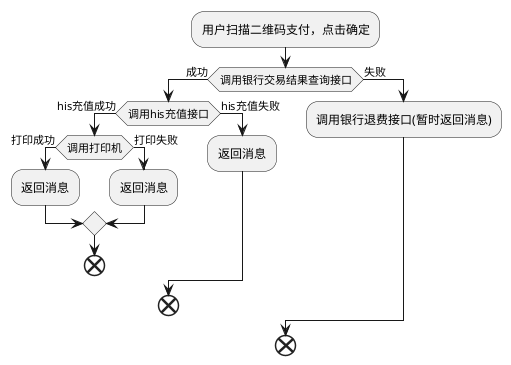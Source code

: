 @startuml
:用户扫描二维码支付，点击确定;
if(调用银行交易结果查询接口) then(成功)
    if(调用his充值接口) then(his充值成功)
        if(调用打印机) then(打印成功)
            :返回消息;
        else(打印失败)
            :返回消息;
        endif
            end
    else(his充值失败)
        :返回消息;
    endif
        end
else(失败)
    :调用银行退费接口(暂时返回消息);
endif
    end
@enduml